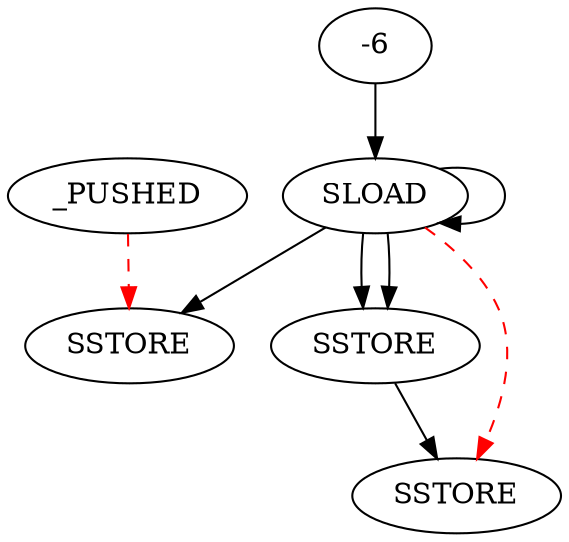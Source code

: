 // TEST
digraph {
	n2 [label=SSTORE shape=oval]
	n3 [label=SSTORE shape=oval]
	n1 [label=SLOAD shape=oval]
	n0 [label=_PUSHED shape=oval]
	n4 [label=SSTORE shape=oval]
	n1 -> n2 [label="" color="" style=solid]
	n0 -> n2 [label="" color=red style=dashed]
	n1 -> n3 [label="" color="" style=solid]
	n1 -> n3 [label="" color="" style=solid]
	-6 -> n1 [label="" color="" style=solid]
	n1 -> n1 [label="" color="" style=""]
	n1 -> n4 [label="" color=red style=dashed]
	n3 -> n4 [label="" color="" style=solid]
}
